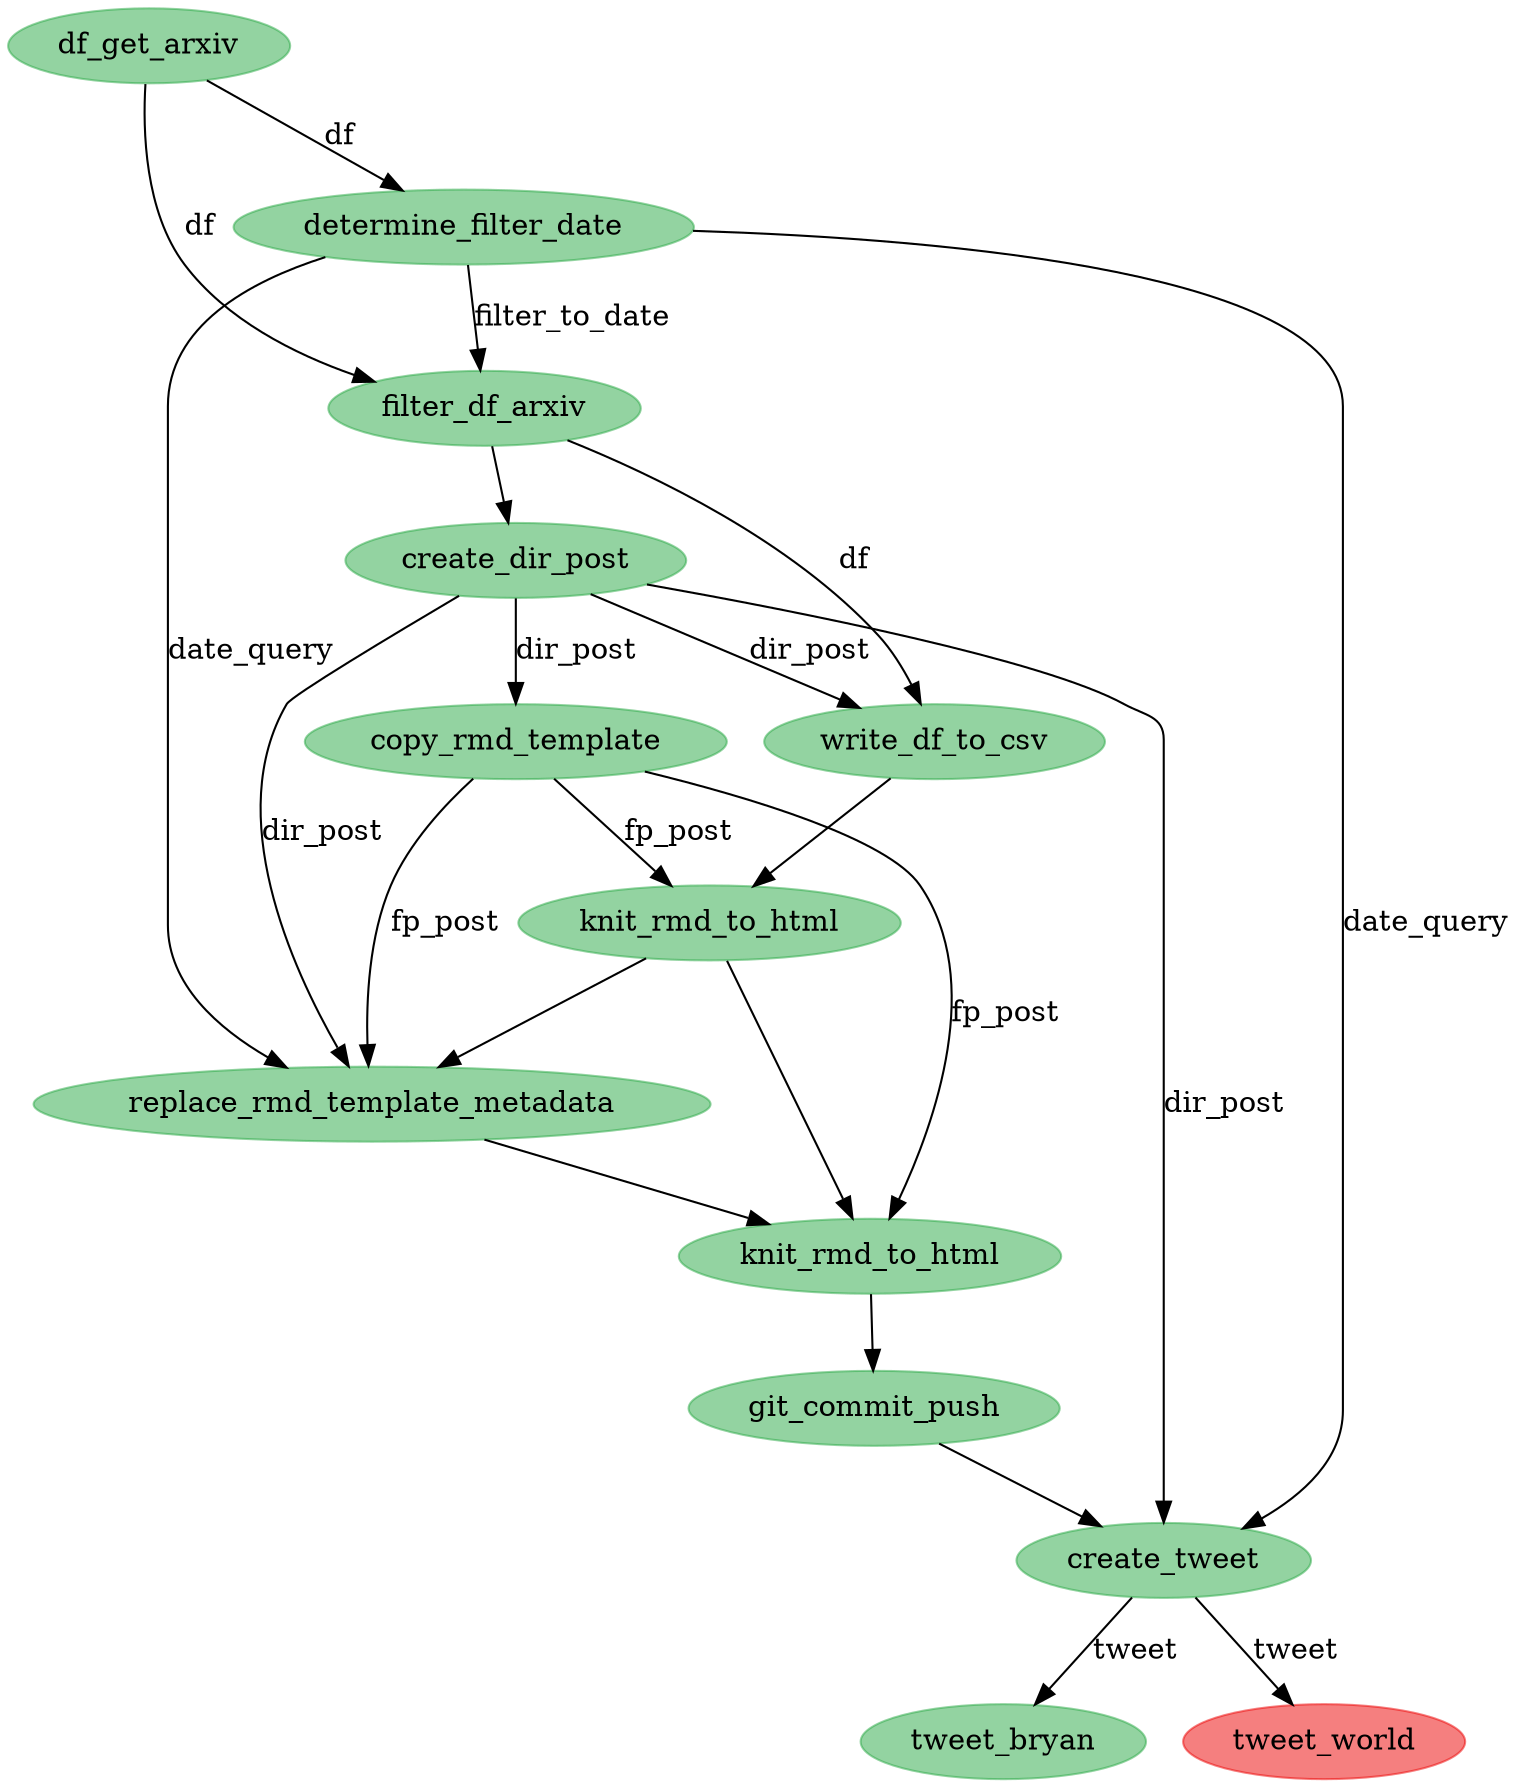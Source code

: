 digraph {
	4588784144 [label=tweet_bryan color="#28a74580" colorscheme=svg shape=ellipse style=filled]
	4588783248 [label=create_tweet color="#28a74580" colorscheme=svg shape=ellipse style=filled]
	4588784400 [label=tweet_world color="#eb000080" colorscheme=svg shape=ellipse style=filled]
	4588703632 [label=df_get_arxiv color="#28a74580" colorscheme=svg shape=ellipse style=filled]
	4588757520 [label=create_dir_post color="#28a74580" colorscheme=svg shape=ellipse style=filled]
	4588703376 [label=filter_df_arxiv color="#28a74580" colorscheme=svg shape=ellipse style=filled]
	4588758032 [label=write_df_to_csv color="#28a74580" colorscheme=svg shape=ellipse style=filled]
	4588703184 [label=determine_filter_date color="#28a74580" colorscheme=svg shape=ellipse style=filled]
	4588758992 [label=copy_rmd_template color="#28a74580" colorscheme=svg shape=ellipse style=filled]
	4588759248 [label=knit_rmd_to_html color="#28a74580" colorscheme=svg shape=ellipse style=filled]
	4588759952 [label=replace_rmd_template_metadata color="#28a74580" colorscheme=svg shape=ellipse style=filled]
	4588781712 [label=knit_rmd_to_html color="#28a74580" colorscheme=svg shape=ellipse style=filled]
	4588782608 [label=git_commit_push color="#28a74580" colorscheme=svg shape=ellipse style=filled]
	4588783248 -> 4588784144 [label=tweet]
	4588783248 -> 4588784400 [label=tweet]
	4588703632 -> 4588703376 [label=df]
	4588703376 -> 4588758032 [label=df]
	4588758992 -> 4588781712 [label=fp_post]
	4588758992 -> 4588759952 [label=fp_post]
	4588758032 -> 4588759248
	4588703184 -> 4588783248 [label=date_query]
	4588703184 -> 4588759952 [label=date_query]
	4588759248 -> 4588759952
	4588759248 -> 4588781712
	4588757520 -> 4588758032 [label=dir_post]
	4588757520 -> 4588759952 [label=dir_post]
	4588757520 -> 4588783248 [label=dir_post]
	4588703632 -> 4588703184 [label=df]
	4588758992 -> 4588759248 [label=fp_post]
	4588759952 -> 4588781712
	4588703376 -> 4588757520
	4588781712 -> 4588782608
	4588782608 -> 4588783248
	4588757520 -> 4588758992 [label=dir_post]
	4588703184 -> 4588703376 [label=filter_to_date]
}
